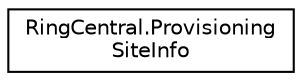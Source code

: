 digraph "Graphical Class Hierarchy"
{
 // LATEX_PDF_SIZE
  edge [fontname="Helvetica",fontsize="10",labelfontname="Helvetica",labelfontsize="10"];
  node [fontname="Helvetica",fontsize="10",shape=record];
  rankdir="LR";
  Node0 [label="RingCentral.Provisioning\lSiteInfo",height=0.2,width=0.4,color="black", fillcolor="white", style="filled",URL="$classRingCentral_1_1ProvisioningSiteInfo.html",tooltip="Site data. If multi-site feature is turned on for an account, then ID of a site must be specified...."];
}
